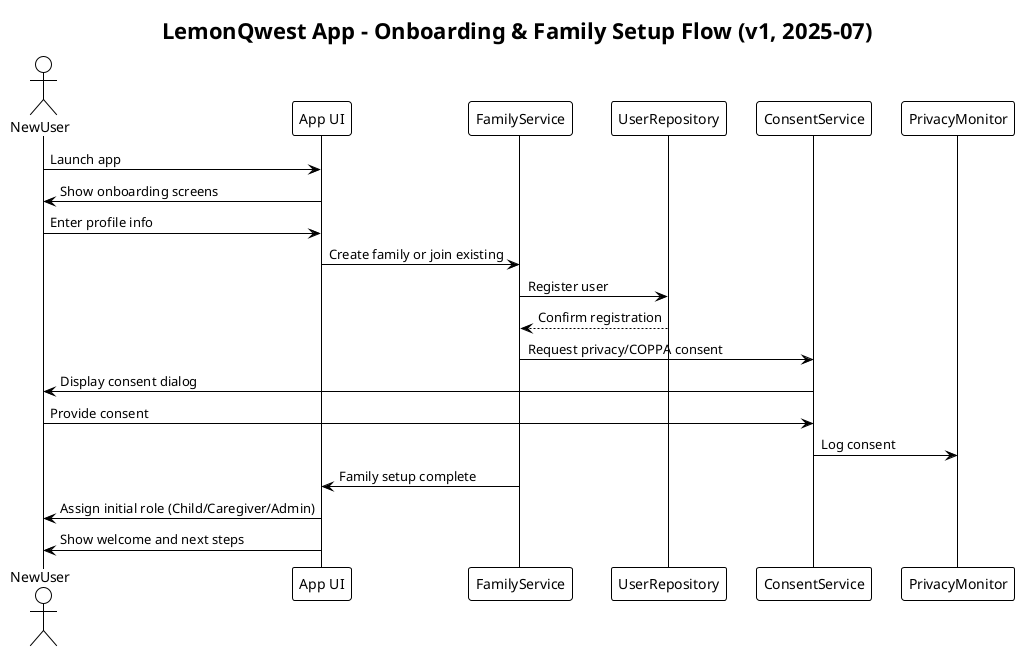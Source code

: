 @startuml onboarding-flow
!theme plain

title LemonQwest App - Onboarding & Family Setup Flow (v1, 2025-07)

actor NewUser
participant "App UI" as UI
participant "FamilyService" as FamilySvc
participant "UserRepository" as UserRepo
participant "ConsentService" as ConsentSvc
participant "PrivacyMonitor" as PrivacyMon

NewUser -> UI : Launch app
UI -> NewUser : Show onboarding screens
NewUser -> UI : Enter profile info
UI -> FamilySvc : Create family or join existing
FamilySvc -> UserRepo : Register user
UserRepo --> FamilySvc : Confirm registration
FamilySvc -> ConsentSvc : Request privacy/COPPA consent
ConsentSvc -> NewUser : Display consent dialog
NewUser -> ConsentSvc : Provide consent
ConsentSvc -> PrivacyMon : Log consent
FamilySvc -> UI : Family setup complete
UI -> NewUser : Assign initial role (Child/Caregiver/Admin)
UI -> NewUser : Show welcome and next steps
@enduml
